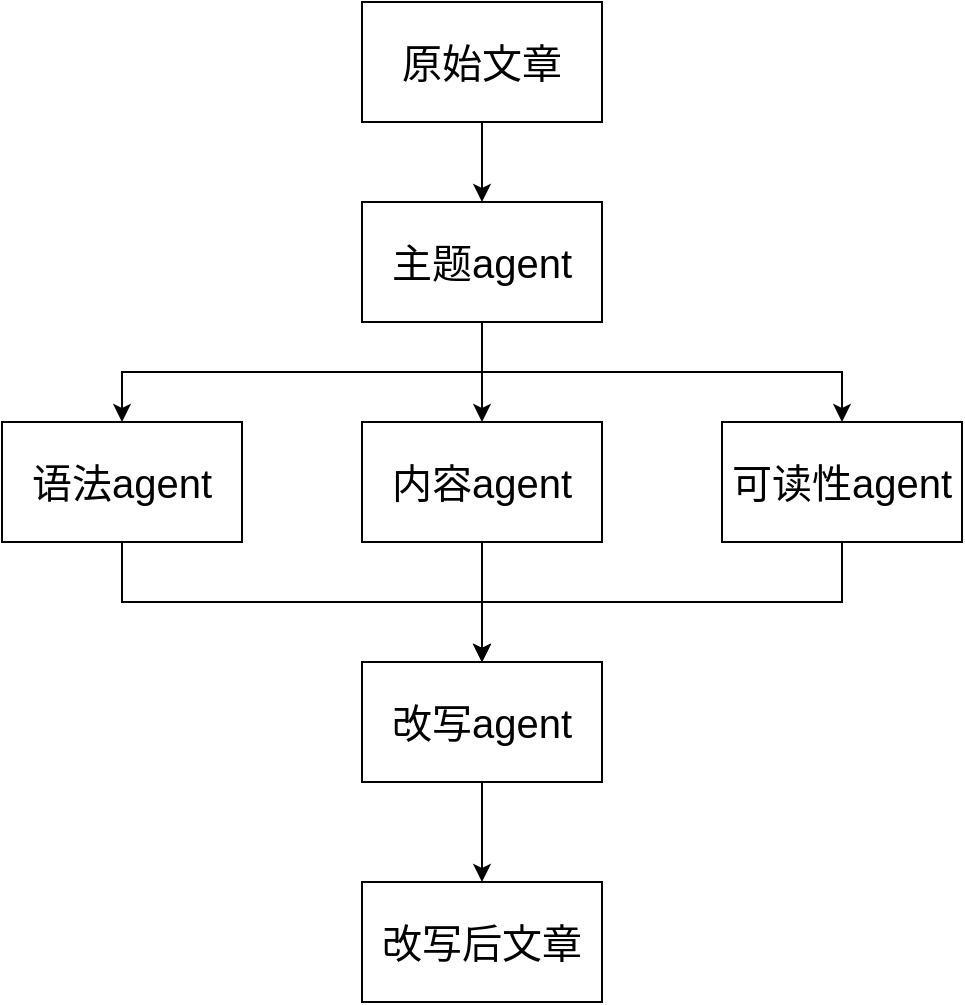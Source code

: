<mxfile version="13.9.9" type="device"><diagram id="nKZZfklL5tm6M8Sew5u_" name="第 1 页"><mxGraphModel dx="1024" dy="592" grid="0" gridSize="10" guides="1" tooltips="1" connect="1" arrows="1" fold="1" page="1" pageScale="1" pageWidth="827" pageHeight="1169" math="0" shadow="0"><root><mxCell id="0"/><mxCell id="1" parent="0"/><mxCell id="m-5BDbbd6BMorBYCjJnO-6" value="" style="edgeStyle=orthogonalEdgeStyle;rounded=0;orthogonalLoop=1;jettySize=auto;html=1;" parent="1" source="m-5BDbbd6BMorBYCjJnO-1" target="m-5BDbbd6BMorBYCjJnO-2" edge="1"><mxGeometry relative="1" as="geometry"/></mxCell><mxCell id="m-5BDbbd6BMorBYCjJnO-1" value="&lt;font style=&quot;font-size: 20px&quot;&gt;原始文章&lt;/font&gt;" style="rounded=0;whiteSpace=wrap;html=1;" parent="1" vertex="1"><mxGeometry x="310" y="80" width="120" height="60" as="geometry"/></mxCell><mxCell id="m-5BDbbd6BMorBYCjJnO-7" value="" style="edgeStyle=orthogonalEdgeStyle;rounded=0;orthogonalLoop=1;jettySize=auto;html=1;" parent="1" source="m-5BDbbd6BMorBYCjJnO-2" target="m-5BDbbd6BMorBYCjJnO-3" edge="1"><mxGeometry relative="1" as="geometry"/></mxCell><mxCell id="m-5BDbbd6BMorBYCjJnO-8" style="edgeStyle=orthogonalEdgeStyle;rounded=0;orthogonalLoop=1;jettySize=auto;html=1;exitX=0.5;exitY=1;exitDx=0;exitDy=0;entryX=0.5;entryY=0;entryDx=0;entryDy=0;" parent="1" source="m-5BDbbd6BMorBYCjJnO-2" target="m-5BDbbd6BMorBYCjJnO-4" edge="1"><mxGeometry relative="1" as="geometry"/></mxCell><mxCell id="m-5BDbbd6BMorBYCjJnO-9" style="edgeStyle=orthogonalEdgeStyle;rounded=0;orthogonalLoop=1;jettySize=auto;html=1;exitX=0.5;exitY=1;exitDx=0;exitDy=0;entryX=0.5;entryY=0;entryDx=0;entryDy=0;" parent="1" source="m-5BDbbd6BMorBYCjJnO-2" target="m-5BDbbd6BMorBYCjJnO-5" edge="1"><mxGeometry relative="1" as="geometry"/></mxCell><mxCell id="m-5BDbbd6BMorBYCjJnO-2" value="&lt;font style=&quot;font-size: 20px&quot;&gt;主题agent&lt;/font&gt;" style="rounded=0;whiteSpace=wrap;html=1;" parent="1" vertex="1"><mxGeometry x="310" y="180" width="120" height="60" as="geometry"/></mxCell><mxCell id="m-5BDbbd6BMorBYCjJnO-12" value="" style="edgeStyle=orthogonalEdgeStyle;rounded=0;orthogonalLoop=1;jettySize=auto;html=1;" parent="1" source="m-5BDbbd6BMorBYCjJnO-3" target="m-5BDbbd6BMorBYCjJnO-10" edge="1"><mxGeometry relative="1" as="geometry"/></mxCell><mxCell id="m-5BDbbd6BMorBYCjJnO-3" value="&lt;font style=&quot;font-size: 20px&quot;&gt;内容agent&lt;/font&gt;" style="rounded=0;whiteSpace=wrap;html=1;" parent="1" vertex="1"><mxGeometry x="310" y="290" width="120" height="60" as="geometry"/></mxCell><mxCell id="m-5BDbbd6BMorBYCjJnO-11" style="edgeStyle=orthogonalEdgeStyle;rounded=0;orthogonalLoop=1;jettySize=auto;html=1;" parent="1" source="m-5BDbbd6BMorBYCjJnO-4" target="m-5BDbbd6BMorBYCjJnO-10" edge="1"><mxGeometry relative="1" as="geometry"><Array as="points"><mxPoint x="190" y="380"/><mxPoint x="370" y="380"/></Array></mxGeometry></mxCell><mxCell id="m-5BDbbd6BMorBYCjJnO-4" value="&lt;font style=&quot;font-size: 20px&quot;&gt;语法agent&lt;/font&gt;" style="rounded=0;whiteSpace=wrap;html=1;" parent="1" vertex="1"><mxGeometry x="130" y="290" width="120" height="60" as="geometry"/></mxCell><mxCell id="m-5BDbbd6BMorBYCjJnO-13" style="edgeStyle=orthogonalEdgeStyle;rounded=0;orthogonalLoop=1;jettySize=auto;html=1;entryX=0.5;entryY=0;entryDx=0;entryDy=0;" parent="1" source="m-5BDbbd6BMorBYCjJnO-5" target="m-5BDbbd6BMorBYCjJnO-10" edge="1"><mxGeometry relative="1" as="geometry"><Array as="points"><mxPoint x="550" y="380"/><mxPoint x="370" y="380"/></Array></mxGeometry></mxCell><mxCell id="m-5BDbbd6BMorBYCjJnO-5" value="&lt;font style=&quot;font-size: 20px&quot;&gt;可读性agent&lt;/font&gt;" style="rounded=0;whiteSpace=wrap;html=1;" parent="1" vertex="1"><mxGeometry x="490" y="290" width="120" height="60" as="geometry"/></mxCell><mxCell id="4u9yozh9bPrwIbwEuazh-2" value="" style="edgeStyle=orthogonalEdgeStyle;rounded=0;orthogonalLoop=1;jettySize=auto;html=1;" parent="1" source="m-5BDbbd6BMorBYCjJnO-10" target="4u9yozh9bPrwIbwEuazh-1" edge="1"><mxGeometry relative="1" as="geometry"/></mxCell><mxCell id="m-5BDbbd6BMorBYCjJnO-10" value="&lt;font style=&quot;font-size: 20px&quot;&gt;改写agent&lt;/font&gt;" style="rounded=0;whiteSpace=wrap;html=1;" parent="1" vertex="1"><mxGeometry x="310" y="410" width="120" height="60" as="geometry"/></mxCell><mxCell id="4u9yozh9bPrwIbwEuazh-1" value="&lt;font style=&quot;font-size: 20px&quot;&gt;改写后文章&lt;/font&gt;" style="rounded=0;whiteSpace=wrap;html=1;" parent="1" vertex="1"><mxGeometry x="310" y="520" width="120" height="60" as="geometry"/></mxCell></root></mxGraphModel></diagram></mxfile>